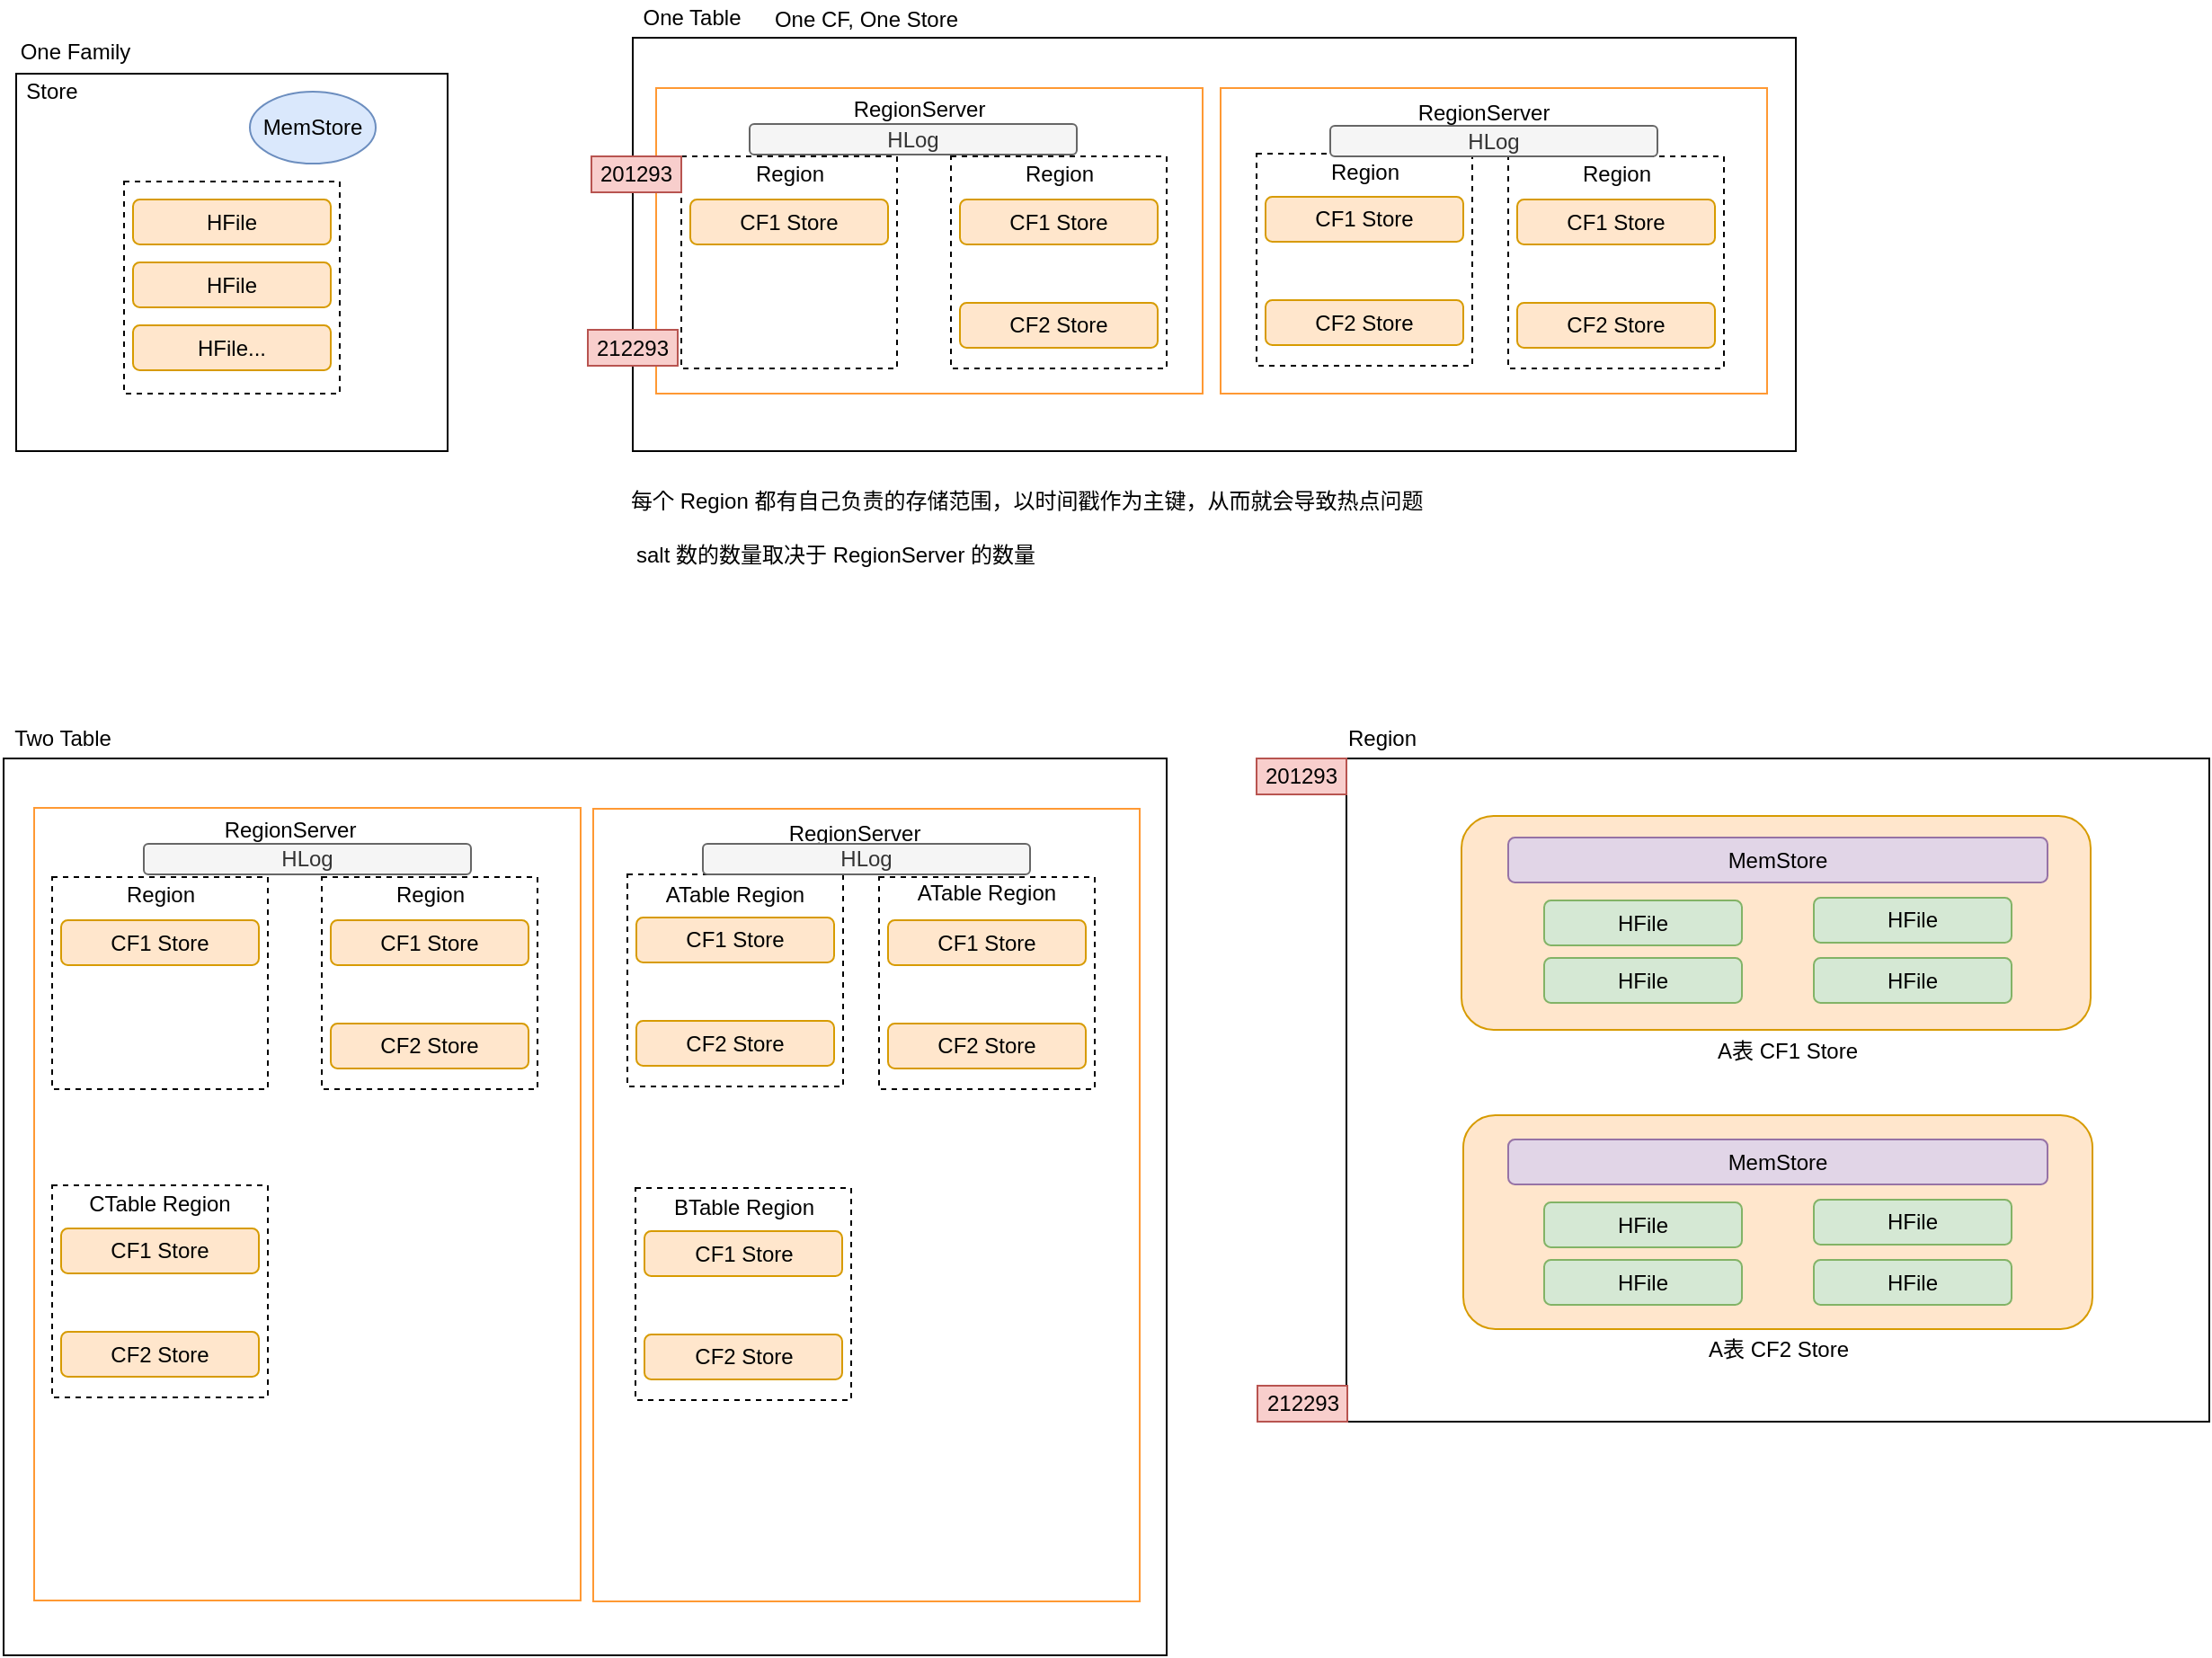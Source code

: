<mxfile version="10.8.9" type="device"><diagram id="mIUGXJITJiPiK_bKdIGj" name="Page-1"><mxGraphModel dx="898" dy="662" grid="1" gridSize="10" guides="1" tooltips="1" connect="1" arrows="1" fold="1" page="1" pageScale="1" pageWidth="1500" pageHeight="1500" math="0" shadow="0"><root><mxCell id="0"/><mxCell id="1" parent="0"/><mxCell id="diP0kyAwKYIrhmqA11qY-1" value="" style="rounded=0;whiteSpace=wrap;html=1;" parent="1" vertex="1"><mxGeometry x="40" y="50" width="240" height="210" as="geometry"/></mxCell><mxCell id="diP0kyAwKYIrhmqA11qY-2" value="One Family" style="text;html=1;strokeColor=none;fillColor=none;align=center;verticalAlign=middle;whiteSpace=wrap;rounded=0;" parent="1" vertex="1"><mxGeometry x="38" y="28" width="70" height="20" as="geometry"/></mxCell><mxCell id="diP0kyAwKYIrhmqA11qY-3" value="HFile" style="rounded=1;whiteSpace=wrap;html=1;fillColor=#ffe6cc;strokeColor=#d79b00;" parent="1" vertex="1"><mxGeometry x="105" y="120" width="110" height="25" as="geometry"/></mxCell><mxCell id="diP0kyAwKYIrhmqA11qY-4" value="HFile" style="rounded=1;whiteSpace=wrap;html=1;fillColor=#ffe6cc;strokeColor=#d79b00;" parent="1" vertex="1"><mxGeometry x="105" y="155" width="110" height="25" as="geometry"/></mxCell><mxCell id="diP0kyAwKYIrhmqA11qY-5" value="HFile..." style="rounded=1;whiteSpace=wrap;html=1;fillColor=#ffe6cc;strokeColor=#d79b00;" parent="1" vertex="1"><mxGeometry x="105" y="190" width="110" height="25" as="geometry"/></mxCell><mxCell id="diP0kyAwKYIrhmqA11qY-7" value="MemStore" style="ellipse;whiteSpace=wrap;html=1;fillColor=#dae8fc;strokeColor=#6c8ebf;" parent="1" vertex="1"><mxGeometry x="170" y="60" width="70" height="40" as="geometry"/></mxCell><mxCell id="diP0kyAwKYIrhmqA11qY-8" value="Store" style="text;html=1;strokeColor=none;fillColor=none;align=center;verticalAlign=middle;whiteSpace=wrap;rounded=0;" parent="1" vertex="1"><mxGeometry x="40" y="50" width="40" height="20" as="geometry"/></mxCell><mxCell id="diP0kyAwKYIrhmqA11qY-9" value="" style="rounded=0;whiteSpace=wrap;html=1;dashed=1;fillColor=none;" parent="1" vertex="1"><mxGeometry x="100" y="110" width="120" height="118" as="geometry"/></mxCell><mxCell id="diP0kyAwKYIrhmqA11qY-15" value="" style="rounded=0;whiteSpace=wrap;html=1;" parent="1" vertex="1"><mxGeometry x="383" y="30" width="647" height="230" as="geometry"/></mxCell><mxCell id="diP0kyAwKYIrhmqA11qY-16" value="One Table" style="text;html=1;strokeColor=none;fillColor=none;align=center;verticalAlign=middle;whiteSpace=wrap;rounded=0;" parent="1" vertex="1"><mxGeometry x="381" y="9" width="70" height="20" as="geometry"/></mxCell><mxCell id="diP0kyAwKYIrhmqA11qY-18" value="CF1 Store" style="rounded=1;whiteSpace=wrap;html=1;fillColor=#ffe6cc;strokeColor=#d79b00;" parent="1" vertex="1"><mxGeometry x="415" y="120" width="110" height="25" as="geometry"/></mxCell><mxCell id="diP0kyAwKYIrhmqA11qY-25" value="One CF, One Store" style="text;html=1;strokeColor=none;fillColor=none;align=center;verticalAlign=middle;whiteSpace=wrap;rounded=0;" parent="1" vertex="1"><mxGeometry x="451" y="10" width="124" height="20" as="geometry"/></mxCell><mxCell id="diP0kyAwKYIrhmqA11qY-28" value="Region" style="text;html=1;strokeColor=none;fillColor=none;align=center;verticalAlign=middle;whiteSpace=wrap;rounded=0;" parent="1" vertex="1"><mxGeometry x="440.5" y="96" width="59" height="20" as="geometry"/></mxCell><mxCell id="diP0kyAwKYIrhmqA11qY-29" value="" style="rounded=0;whiteSpace=wrap;html=1;dashed=1;fillColor=none;" parent="1" vertex="1"><mxGeometry x="560" y="96" width="120" height="118" as="geometry"/></mxCell><mxCell id="diP0kyAwKYIrhmqA11qY-30" value="Region" style="text;html=1;strokeColor=none;fillColor=none;align=center;verticalAlign=middle;whiteSpace=wrap;rounded=0;" parent="1" vertex="1"><mxGeometry x="590.5" y="96" width="59" height="20" as="geometry"/></mxCell><mxCell id="diP0kyAwKYIrhmqA11qY-27" value="" style="rounded=0;whiteSpace=wrap;html=1;dashed=1;fillColor=none;" parent="1" vertex="1"><mxGeometry x="410" y="96" width="120" height="118" as="geometry"/></mxCell><mxCell id="diP0kyAwKYIrhmqA11qY-31" value="CF1 Store" style="rounded=1;whiteSpace=wrap;html=1;fillColor=#ffe6cc;strokeColor=#d79b00;" parent="1" vertex="1"><mxGeometry x="565" y="120" width="110" height="25" as="geometry"/></mxCell><mxCell id="diP0kyAwKYIrhmqA11qY-32" value="CF2 Store" style="rounded=1;whiteSpace=wrap;html=1;fillColor=#ffe6cc;strokeColor=#d79b00;" parent="1" vertex="1"><mxGeometry x="565" y="177.5" width="110" height="25" as="geometry"/></mxCell><mxCell id="diP0kyAwKYIrhmqA11qY-33" value="" style="rounded=0;whiteSpace=wrap;html=1;dashed=1;fillColor=none;" parent="1" vertex="1"><mxGeometry x="730" y="94.5" width="120" height="118" as="geometry"/></mxCell><mxCell id="diP0kyAwKYIrhmqA11qY-34" value="Region" style="text;html=1;strokeColor=none;fillColor=none;align=center;verticalAlign=middle;whiteSpace=wrap;rounded=0;" parent="1" vertex="1"><mxGeometry x="760.5" y="94.5" width="59" height="20" as="geometry"/></mxCell><mxCell id="diP0kyAwKYIrhmqA11qY-35" value="CF1 Store" style="rounded=1;whiteSpace=wrap;html=1;fillColor=#ffe6cc;strokeColor=#d79b00;" parent="1" vertex="1"><mxGeometry x="735" y="118.5" width="110" height="25" as="geometry"/></mxCell><mxCell id="diP0kyAwKYIrhmqA11qY-36" value="CF2 Store" style="rounded=1;whiteSpace=wrap;html=1;fillColor=#ffe6cc;strokeColor=#d79b00;" parent="1" vertex="1"><mxGeometry x="735" y="176" width="110" height="25" as="geometry"/></mxCell><mxCell id="diP0kyAwKYIrhmqA11qY-37" value="" style="rounded=0;whiteSpace=wrap;html=1;dashed=1;fillColor=none;" parent="1" vertex="1"><mxGeometry x="870" y="96" width="120" height="118" as="geometry"/></mxCell><mxCell id="diP0kyAwKYIrhmqA11qY-38" value="Region" style="text;html=1;strokeColor=none;fillColor=none;align=center;verticalAlign=middle;whiteSpace=wrap;rounded=0;" parent="1" vertex="1"><mxGeometry x="900.5" y="96" width="59" height="20" as="geometry"/></mxCell><mxCell id="diP0kyAwKYIrhmqA11qY-39" value="CF1 Store" style="rounded=1;whiteSpace=wrap;html=1;fillColor=#ffe6cc;strokeColor=#d79b00;" parent="1" vertex="1"><mxGeometry x="875" y="120" width="110" height="25" as="geometry"/></mxCell><mxCell id="diP0kyAwKYIrhmqA11qY-40" value="CF2 Store" style="rounded=1;whiteSpace=wrap;html=1;fillColor=#ffe6cc;strokeColor=#d79b00;" parent="1" vertex="1"><mxGeometry x="875" y="177.5" width="110" height="25" as="geometry"/></mxCell><mxCell id="diP0kyAwKYIrhmqA11qY-41" value="" style="rounded=0;whiteSpace=wrap;html=1;fillColor=none;strokeColor=#FF9933;" parent="1" vertex="1"><mxGeometry x="396" y="58" width="304" height="170" as="geometry"/></mxCell><mxCell id="diP0kyAwKYIrhmqA11qY-42" value="RegionServer" style="text;html=1;strokeColor=none;fillColor=none;align=center;verticalAlign=middle;whiteSpace=wrap;rounded=0;" parent="1" vertex="1"><mxGeometry x="504.5" y="60" width="75" height="20" as="geometry"/></mxCell><mxCell id="diP0kyAwKYIrhmqA11qY-43" value="" style="rounded=0;whiteSpace=wrap;html=1;fillColor=none;strokeColor=#FF9933;" parent="1" vertex="1"><mxGeometry x="710" y="58" width="304" height="170" as="geometry"/></mxCell><mxCell id="diP0kyAwKYIrhmqA11qY-44" value="RegionServer" style="text;html=1;strokeColor=none;fillColor=none;align=center;verticalAlign=middle;whiteSpace=wrap;rounded=0;" parent="1" vertex="1"><mxGeometry x="818.5" y="62" width="75" height="20" as="geometry"/></mxCell><mxCell id="diP0kyAwKYIrhmqA11qY-47" value="" style="rounded=0;whiteSpace=wrap;html=1;" parent="1" vertex="1"><mxGeometry x="33" y="431" width="647" height="499" as="geometry"/></mxCell><mxCell id="diP0kyAwKYIrhmqA11qY-48" value="Two Table" style="text;html=1;strokeColor=none;fillColor=none;align=center;verticalAlign=middle;whiteSpace=wrap;rounded=0;" parent="1" vertex="1"><mxGeometry x="31" y="410" width="70" height="20" as="geometry"/></mxCell><mxCell id="diP0kyAwKYIrhmqA11qY-49" value="CF1 Store" style="rounded=1;whiteSpace=wrap;html=1;fillColor=#ffe6cc;strokeColor=#d79b00;" parent="1" vertex="1"><mxGeometry x="65" y="521" width="110" height="25" as="geometry"/></mxCell><mxCell id="diP0kyAwKYIrhmqA11qY-51" value="Region" style="text;html=1;strokeColor=none;fillColor=none;align=center;verticalAlign=middle;whiteSpace=wrap;rounded=0;" parent="1" vertex="1"><mxGeometry x="90.5" y="497" width="59" height="20" as="geometry"/></mxCell><mxCell id="diP0kyAwKYIrhmqA11qY-52" value="" style="rounded=0;whiteSpace=wrap;html=1;dashed=1;fillColor=none;" parent="1" vertex="1"><mxGeometry x="210" y="497" width="120" height="118" as="geometry"/></mxCell><mxCell id="diP0kyAwKYIrhmqA11qY-53" value="Region" style="text;html=1;strokeColor=none;fillColor=none;align=center;verticalAlign=middle;whiteSpace=wrap;rounded=0;" parent="1" vertex="1"><mxGeometry x="240.5" y="497" width="59" height="20" as="geometry"/></mxCell><mxCell id="diP0kyAwKYIrhmqA11qY-54" value="" style="rounded=0;whiteSpace=wrap;html=1;dashed=1;fillColor=none;" parent="1" vertex="1"><mxGeometry x="60" y="497" width="120" height="118" as="geometry"/></mxCell><mxCell id="diP0kyAwKYIrhmqA11qY-55" value="CF1 Store" style="rounded=1;whiteSpace=wrap;html=1;fillColor=#ffe6cc;strokeColor=#d79b00;" parent="1" vertex="1"><mxGeometry x="215" y="521" width="110" height="25" as="geometry"/></mxCell><mxCell id="diP0kyAwKYIrhmqA11qY-56" value="CF2 Store" style="rounded=1;whiteSpace=wrap;html=1;fillColor=#ffe6cc;strokeColor=#d79b00;" parent="1" vertex="1"><mxGeometry x="215" y="578.5" width="110" height="25" as="geometry"/></mxCell><mxCell id="diP0kyAwKYIrhmqA11qY-57" value="" style="rounded=0;whiteSpace=wrap;html=1;dashed=1;fillColor=none;" parent="1" vertex="1"><mxGeometry x="380" y="495.5" width="120" height="118" as="geometry"/></mxCell><mxCell id="diP0kyAwKYIrhmqA11qY-58" value="ATable Region" style="text;html=1;strokeColor=none;fillColor=none;align=center;verticalAlign=middle;whiteSpace=wrap;rounded=0;" parent="1" vertex="1"><mxGeometry x="395" y="497" width="90" height="20" as="geometry"/></mxCell><mxCell id="diP0kyAwKYIrhmqA11qY-59" value="CF1 Store" style="rounded=1;whiteSpace=wrap;html=1;fillColor=#ffe6cc;strokeColor=#d79b00;" parent="1" vertex="1"><mxGeometry x="385" y="519.5" width="110" height="25" as="geometry"/></mxCell><mxCell id="diP0kyAwKYIrhmqA11qY-60" value="CF2 Store" style="rounded=1;whiteSpace=wrap;html=1;fillColor=#ffe6cc;strokeColor=#d79b00;" parent="1" vertex="1"><mxGeometry x="385" y="577" width="110" height="25" as="geometry"/></mxCell><mxCell id="diP0kyAwKYIrhmqA11qY-61" value="" style="rounded=0;whiteSpace=wrap;html=1;dashed=1;fillColor=none;" parent="1" vertex="1"><mxGeometry x="520" y="497" width="120" height="118" as="geometry"/></mxCell><mxCell id="diP0kyAwKYIrhmqA11qY-63" value="CF1 Store" style="rounded=1;whiteSpace=wrap;html=1;fillColor=#ffe6cc;strokeColor=#d79b00;" parent="1" vertex="1"><mxGeometry x="525" y="521" width="110" height="25" as="geometry"/></mxCell><mxCell id="diP0kyAwKYIrhmqA11qY-64" value="CF2 Store" style="rounded=1;whiteSpace=wrap;html=1;fillColor=#ffe6cc;strokeColor=#d79b00;" parent="1" vertex="1"><mxGeometry x="525" y="578.5" width="110" height="25" as="geometry"/></mxCell><mxCell id="diP0kyAwKYIrhmqA11qY-65" value="" style="rounded=0;whiteSpace=wrap;html=1;fillColor=none;strokeColor=#FF9933;" parent="1" vertex="1"><mxGeometry x="50" y="458.5" width="304" height="441" as="geometry"/></mxCell><mxCell id="diP0kyAwKYIrhmqA11qY-66" value="RegionServer" style="text;html=1;strokeColor=none;fillColor=none;align=center;verticalAlign=middle;whiteSpace=wrap;rounded=0;" parent="1" vertex="1"><mxGeometry x="154.5" y="461" width="75" height="20" as="geometry"/></mxCell><mxCell id="diP0kyAwKYIrhmqA11qY-67" value="" style="rounded=0;whiteSpace=wrap;html=1;fillColor=none;strokeColor=#FF9933;" parent="1" vertex="1"><mxGeometry x="361" y="459" width="304" height="441" as="geometry"/></mxCell><mxCell id="diP0kyAwKYIrhmqA11qY-68" value="RegionServer" style="text;html=1;strokeColor=none;fillColor=none;align=center;verticalAlign=middle;whiteSpace=wrap;rounded=0;" parent="1" vertex="1"><mxGeometry x="468.5" y="463" width="75" height="20" as="geometry"/></mxCell><mxCell id="diP0kyAwKYIrhmqA11qY-69" value="" style="rounded=0;whiteSpace=wrap;html=1;dashed=1;fillColor=none;" parent="1" vertex="1"><mxGeometry x="384.5" y="670" width="120" height="118" as="geometry"/></mxCell><mxCell id="diP0kyAwKYIrhmqA11qY-71" value="CF1 Store" style="rounded=1;whiteSpace=wrap;html=1;fillColor=#ffe6cc;strokeColor=#d79b00;" parent="1" vertex="1"><mxGeometry x="389.5" y="694" width="110" height="25" as="geometry"/></mxCell><mxCell id="diP0kyAwKYIrhmqA11qY-72" value="CF2 Store" style="rounded=1;whiteSpace=wrap;html=1;fillColor=#ffe6cc;strokeColor=#d79b00;" parent="1" vertex="1"><mxGeometry x="389.5" y="751.5" width="110" height="25" as="geometry"/></mxCell><mxCell id="diP0kyAwKYIrhmqA11qY-73" value="ATable Region" style="text;html=1;strokeColor=none;fillColor=none;align=center;verticalAlign=middle;whiteSpace=wrap;rounded=0;" parent="1" vertex="1"><mxGeometry x="535" y="495.5" width="90" height="20" as="geometry"/></mxCell><mxCell id="diP0kyAwKYIrhmqA11qY-74" value="BTable Region" style="text;html=1;strokeColor=none;fillColor=none;align=center;verticalAlign=middle;whiteSpace=wrap;rounded=0;" parent="1" vertex="1"><mxGeometry x="399.5" y="670.5" width="90" height="20" as="geometry"/></mxCell><mxCell id="diP0kyAwKYIrhmqA11qY-75" value="" style="rounded=0;whiteSpace=wrap;html=1;dashed=1;fillColor=none;" parent="1" vertex="1"><mxGeometry x="60" y="668.5" width="120" height="118" as="geometry"/></mxCell><mxCell id="diP0kyAwKYIrhmqA11qY-76" value="CF1 Store" style="rounded=1;whiteSpace=wrap;html=1;fillColor=#ffe6cc;strokeColor=#d79b00;" parent="1" vertex="1"><mxGeometry x="65" y="692.5" width="110" height="25" as="geometry"/></mxCell><mxCell id="diP0kyAwKYIrhmqA11qY-77" value="CF2 Store" style="rounded=1;whiteSpace=wrap;html=1;fillColor=#ffe6cc;strokeColor=#d79b00;" parent="1" vertex="1"><mxGeometry x="65" y="750" width="110" height="25" as="geometry"/></mxCell><mxCell id="diP0kyAwKYIrhmqA11qY-78" value="CTable Region" style="text;html=1;strokeColor=none;fillColor=none;align=center;verticalAlign=middle;whiteSpace=wrap;rounded=0;" parent="1" vertex="1"><mxGeometry x="75" y="669" width="90" height="20" as="geometry"/></mxCell><mxCell id="ijZSwcMUD1q7T5XBqRRV-1" value="201293" style="text;html=1;strokeColor=#b85450;fillColor=#f8cecc;align=center;verticalAlign=middle;whiteSpace=wrap;rounded=0;" vertex="1" parent="1"><mxGeometry x="360" y="96" width="50" height="20" as="geometry"/></mxCell><mxCell id="ijZSwcMUD1q7T5XBqRRV-2" value="212293" style="text;html=1;strokeColor=#b85450;fillColor=#f8cecc;align=center;verticalAlign=middle;whiteSpace=wrap;rounded=0;" vertex="1" parent="1"><mxGeometry x="358" y="192.5" width="50" height="20" as="geometry"/></mxCell><mxCell id="ijZSwcMUD1q7T5XBqRRV-3" value="每个 Region 都有自己负责的存储范围，以时间戳作为主键，从而就会导致热点问题" style="text;html=1;resizable=0;points=[];autosize=1;align=left;verticalAlign=top;spacingTop=-4;" vertex="1" parent="1"><mxGeometry x="380" y="278" width="460" height="20" as="geometry"/></mxCell><mxCell id="ijZSwcMUD1q7T5XBqRRV-4" value="salt 数的数量取决于 RegionServer 的数量" style="text;html=1;resizable=0;points=[];autosize=1;align=left;verticalAlign=top;spacingTop=-4;" vertex="1" parent="1"><mxGeometry x="383" y="308" width="240" height="20" as="geometry"/></mxCell><mxCell id="ijZSwcMUD1q7T5XBqRRV-7" value="HLog" style="rounded=1;whiteSpace=wrap;html=1;fillColor=#f5f5f5;strokeColor=#666666;fontColor=#333333;" vertex="1" parent="1"><mxGeometry x="448" y="78" width="182" height="17" as="geometry"/></mxCell><mxCell id="ijZSwcMUD1q7T5XBqRRV-10" value="HLog" style="rounded=1;whiteSpace=wrap;html=1;fillColor=#f5f5f5;strokeColor=#666666;fontColor=#333333;" vertex="1" parent="1"><mxGeometry x="771" y="79" width="182" height="17" as="geometry"/></mxCell><mxCell id="ijZSwcMUD1q7T5XBqRRV-11" value="HLog" style="rounded=1;whiteSpace=wrap;html=1;fillColor=#f5f5f5;strokeColor=#666666;fontColor=#333333;" vertex="1" parent="1"><mxGeometry x="111" y="478.5" width="182" height="17" as="geometry"/></mxCell><mxCell id="ijZSwcMUD1q7T5XBqRRV-12" value="HLog" style="rounded=1;whiteSpace=wrap;html=1;fillColor=#f5f5f5;strokeColor=#666666;fontColor=#333333;" vertex="1" parent="1"><mxGeometry x="422" y="478.5" width="182" height="17" as="geometry"/></mxCell><mxCell id="ijZSwcMUD1q7T5XBqRRV-13" value="" style="rounded=0;whiteSpace=wrap;html=1;" vertex="1" parent="1"><mxGeometry x="780" y="431" width="480" height="369" as="geometry"/></mxCell><mxCell id="ijZSwcMUD1q7T5XBqRRV-14" value="" style="rounded=1;whiteSpace=wrap;html=1;fillColor=#ffe6cc;strokeColor=#d79b00;" vertex="1" parent="1"><mxGeometry x="844" y="463" width="350" height="119" as="geometry"/></mxCell><mxCell id="ijZSwcMUD1q7T5XBqRRV-16" value="Region" style="text;html=1;strokeColor=none;fillColor=none;align=center;verticalAlign=middle;whiteSpace=wrap;rounded=0;" vertex="1" parent="1"><mxGeometry x="780" y="410" width="40" height="20" as="geometry"/></mxCell><mxCell id="ijZSwcMUD1q7T5XBqRRV-17" value="201293" style="text;html=1;strokeColor=#b85450;fillColor=#f8cecc;align=center;verticalAlign=middle;whiteSpace=wrap;rounded=0;" vertex="1" parent="1"><mxGeometry x="730" y="431" width="50" height="20" as="geometry"/></mxCell><mxCell id="ijZSwcMUD1q7T5XBqRRV-18" value="212293" style="text;html=1;strokeColor=#b85450;fillColor=#f8cecc;align=center;verticalAlign=middle;whiteSpace=wrap;rounded=0;" vertex="1" parent="1"><mxGeometry x="730.5" y="780" width="50" height="20" as="geometry"/></mxCell><mxCell id="ijZSwcMUD1q7T5XBqRRV-19" value="" style="rounded=1;whiteSpace=wrap;html=1;fillColor=#ffe6cc;strokeColor=#d79b00;" vertex="1" parent="1"><mxGeometry x="845" y="629.5" width="350" height="119" as="geometry"/></mxCell><mxCell id="ijZSwcMUD1q7T5XBqRRV-20" value="A表 CF2 Store" style="text;html=1;strokeColor=none;fillColor=none;align=center;verticalAlign=middle;whiteSpace=wrap;rounded=0;" vertex="1" parent="1"><mxGeometry x="974.5" y="750" width="91" height="20" as="geometry"/></mxCell><mxCell id="ijZSwcMUD1q7T5XBqRRV-23" value="A表 CF1 Store" style="text;html=1;strokeColor=none;fillColor=none;align=center;verticalAlign=middle;whiteSpace=wrap;rounded=0;" vertex="1" parent="1"><mxGeometry x="980" y="583.5" width="91" height="20" as="geometry"/></mxCell><mxCell id="ijZSwcMUD1q7T5XBqRRV-24" value="HFile" style="rounded=1;whiteSpace=wrap;html=1;fillColor=#d5e8d4;strokeColor=#82b366;" vertex="1" parent="1"><mxGeometry x="890" y="510" width="110" height="25" as="geometry"/></mxCell><mxCell id="ijZSwcMUD1q7T5XBqRRV-25" value="MemStore" style="rounded=1;whiteSpace=wrap;html=1;fillColor=#e1d5e7;strokeColor=#9673a6;" vertex="1" parent="1"><mxGeometry x="870" y="475" width="300" height="25" as="geometry"/></mxCell><mxCell id="ijZSwcMUD1q7T5XBqRRV-26" value="HFile" style="rounded=1;whiteSpace=wrap;html=1;fillColor=#d5e8d4;strokeColor=#82b366;" vertex="1" parent="1"><mxGeometry x="1040" y="508.5" width="110" height="25" as="geometry"/></mxCell><mxCell id="ijZSwcMUD1q7T5XBqRRV-27" value="HFile" style="rounded=1;whiteSpace=wrap;html=1;fillColor=#d5e8d4;strokeColor=#82b366;" vertex="1" parent="1"><mxGeometry x="890" y="542" width="110" height="25" as="geometry"/></mxCell><mxCell id="ijZSwcMUD1q7T5XBqRRV-28" value="HFile" style="rounded=1;whiteSpace=wrap;html=1;fillColor=#d5e8d4;strokeColor=#82b366;" vertex="1" parent="1"><mxGeometry x="1040" y="542" width="110" height="25" as="geometry"/></mxCell><mxCell id="ijZSwcMUD1q7T5XBqRRV-29" value="HFile" style="rounded=1;whiteSpace=wrap;html=1;fillColor=#d5e8d4;strokeColor=#82b366;" vertex="1" parent="1"><mxGeometry x="890" y="678" width="110" height="25" as="geometry"/></mxCell><mxCell id="ijZSwcMUD1q7T5XBqRRV-30" value="MemStore" style="rounded=1;whiteSpace=wrap;html=1;fillColor=#e1d5e7;strokeColor=#9673a6;" vertex="1" parent="1"><mxGeometry x="870" y="643" width="300" height="25" as="geometry"/></mxCell><mxCell id="ijZSwcMUD1q7T5XBqRRV-31" value="HFile" style="rounded=1;whiteSpace=wrap;html=1;fillColor=#d5e8d4;strokeColor=#82b366;" vertex="1" parent="1"><mxGeometry x="1040" y="676.5" width="110" height="25" as="geometry"/></mxCell><mxCell id="ijZSwcMUD1q7T5XBqRRV-32" value="HFile" style="rounded=1;whiteSpace=wrap;html=1;fillColor=#d5e8d4;strokeColor=#82b366;" vertex="1" parent="1"><mxGeometry x="890" y="710" width="110" height="25" as="geometry"/></mxCell><mxCell id="ijZSwcMUD1q7T5XBqRRV-33" value="HFile" style="rounded=1;whiteSpace=wrap;html=1;fillColor=#d5e8d4;strokeColor=#82b366;" vertex="1" parent="1"><mxGeometry x="1040" y="710" width="110" height="25" as="geometry"/></mxCell></root></mxGraphModel></diagram></mxfile>